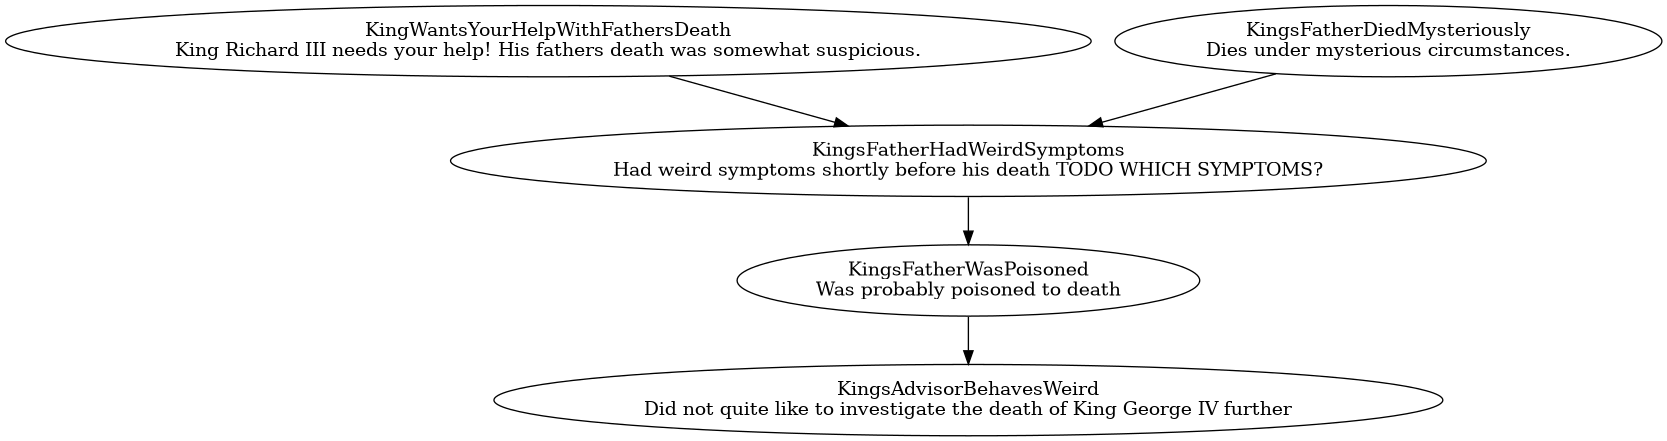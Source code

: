 @startuml
digraph facts {

KingWantsYourHelpWithFathersDeath [label ="KingWantsYourHelpWithFathersDeath
King Richard III needs your help! His fathers death was somewhat suspicious."]
KingsFatherDiedMysteriously [label ="KingsFatherDiedMysteriously
Dies under mysterious circumstances."]
KingsFatherHadWeirdSymptoms [label ="KingsFatherHadWeirdSymptoms
Had weird symptoms shortly before his death TODO WHICH SYMPTOMS?"]
KingsFatherWasPoisoned [label ="KingsFatherWasPoisoned
Was probably poisoned to death"]
KingsAdvisorBehavesWeird [label ="KingsAdvisorBehavesWeird
Did not quite like to investigate the death of King George IV further"]

KingsFatherDiedMysteriously -> KingsFatherHadWeirdSymptoms
KingWantsYourHelpWithFathersDeath -> KingsFatherHadWeirdSymptoms
KingsFatherHadWeirdSymptoms -> KingsFatherWasPoisoned
KingsFatherWasPoisoned -> KingsAdvisorBehavesWeird

}
@enduml
